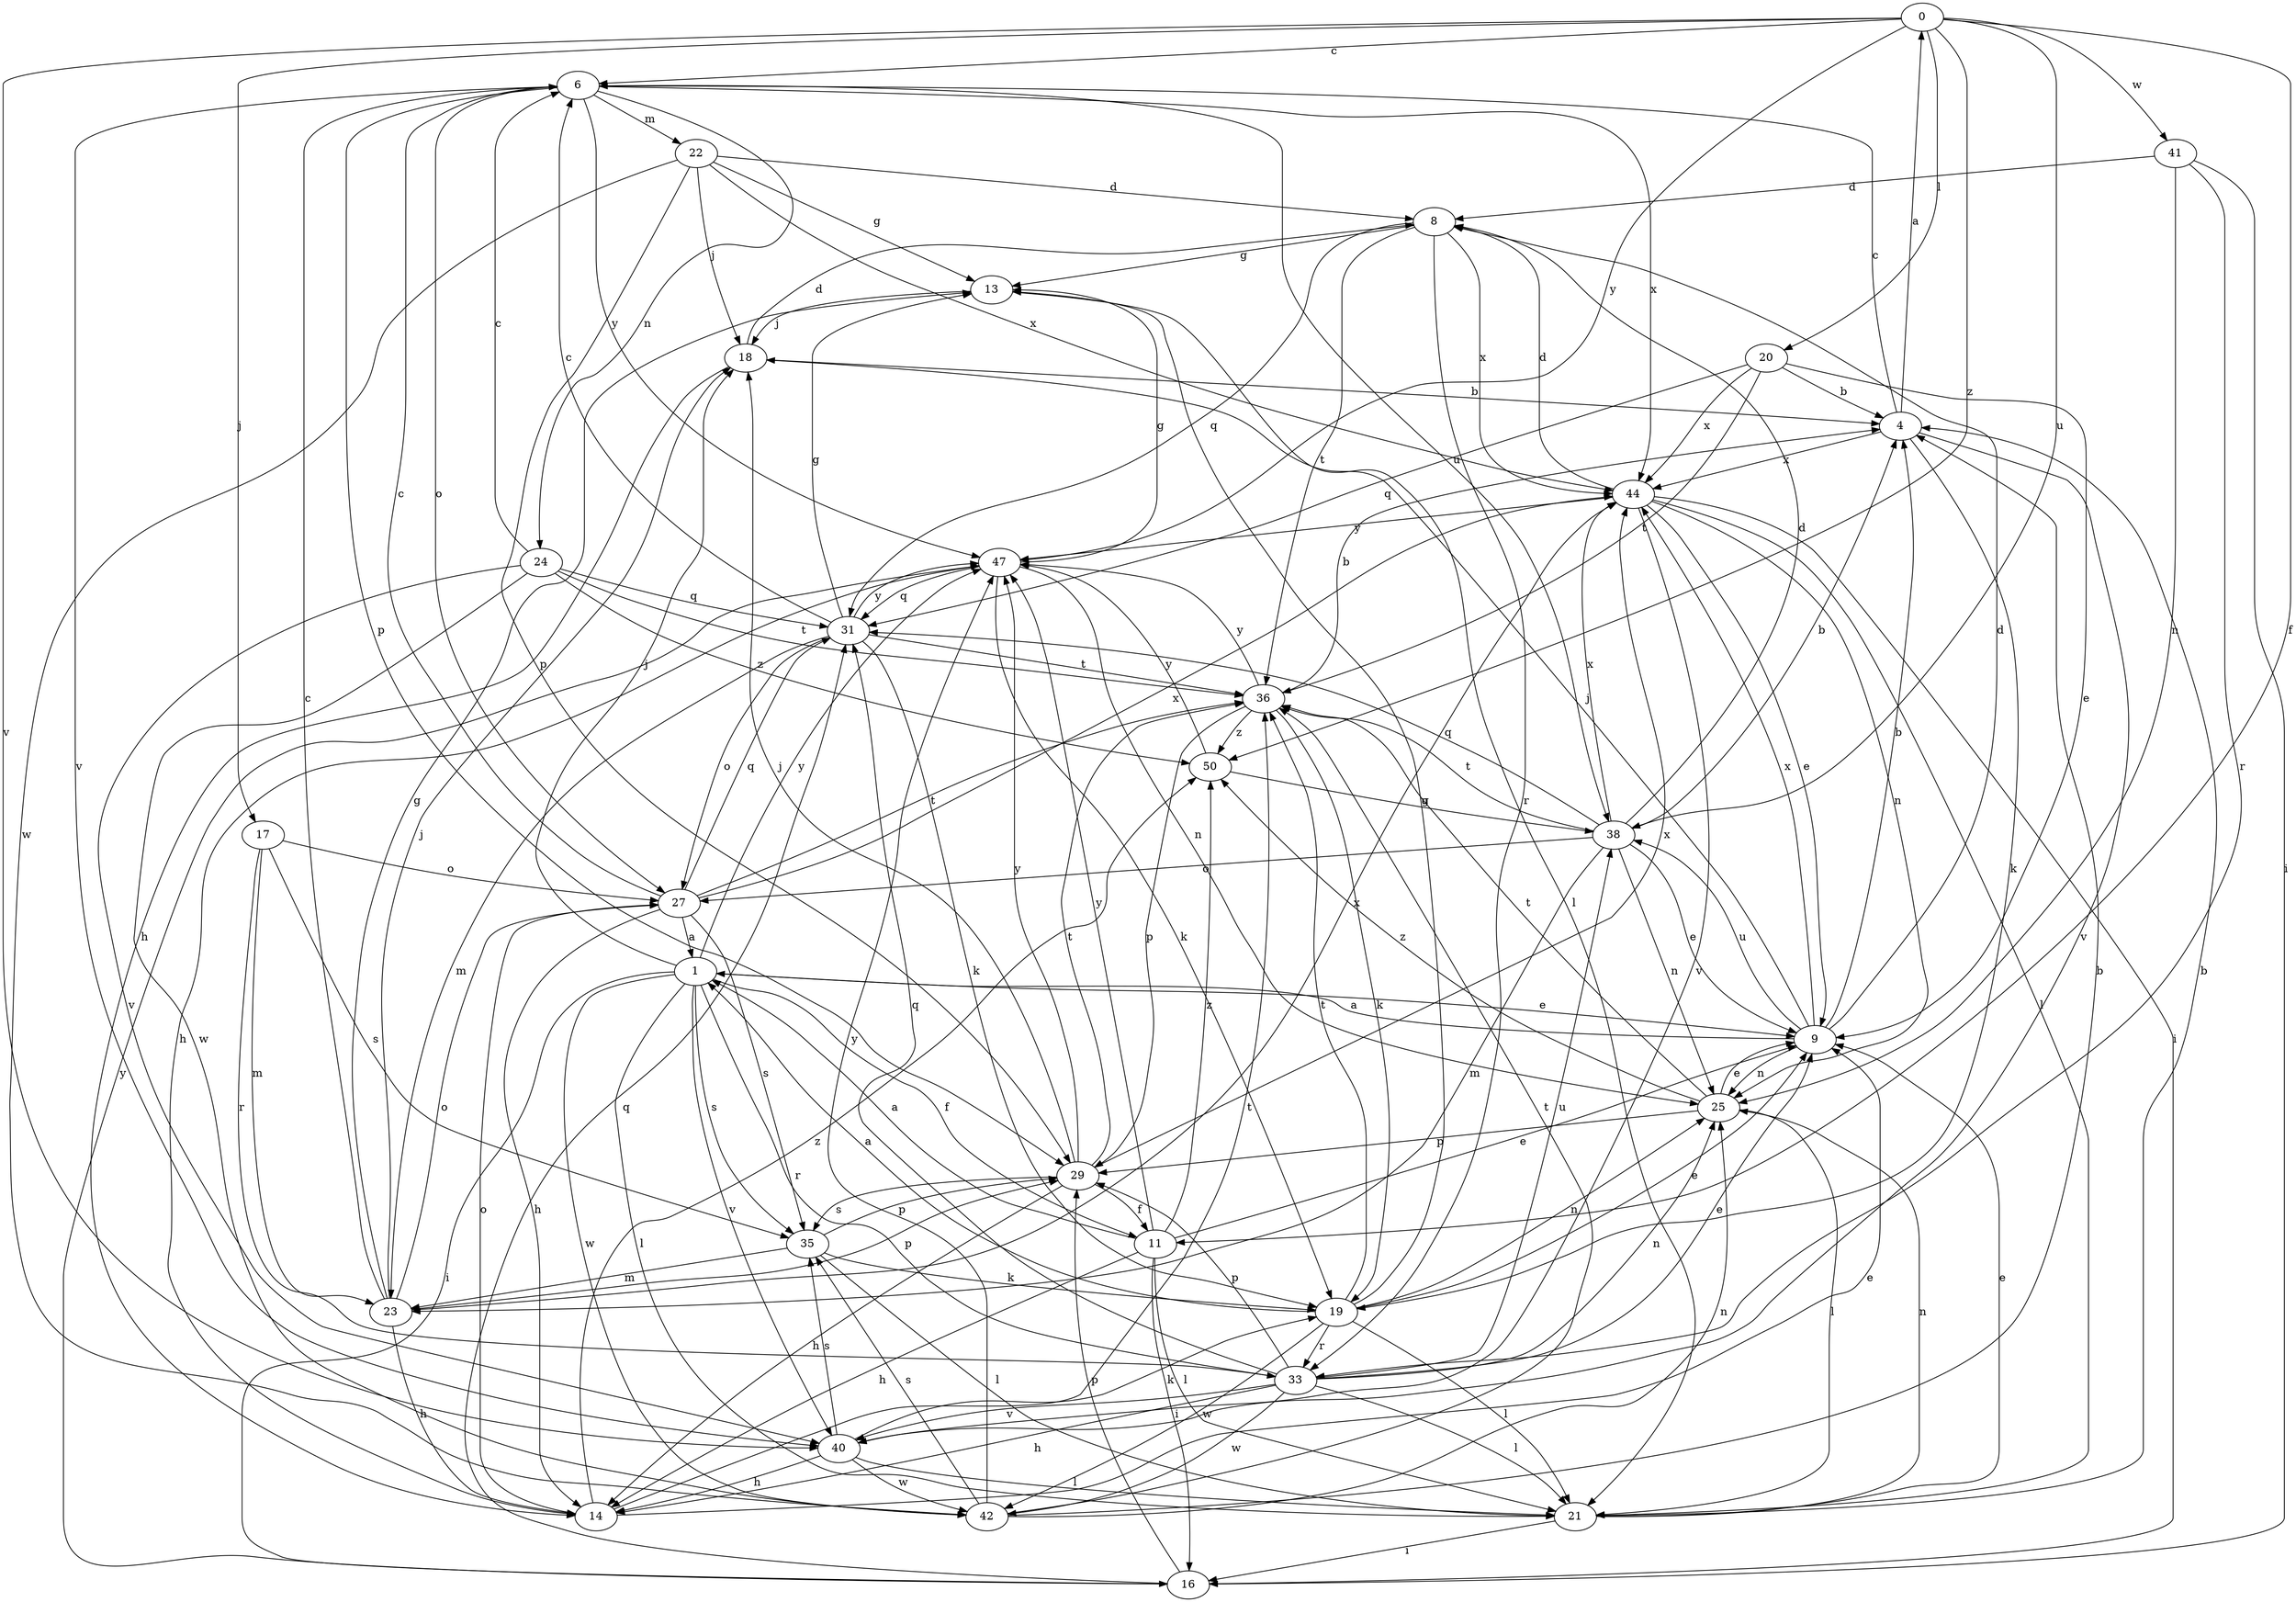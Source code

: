 strict digraph  {
0;
1;
4;
6;
8;
9;
11;
13;
14;
16;
17;
18;
19;
20;
21;
22;
23;
24;
25;
27;
29;
31;
33;
35;
36;
38;
40;
41;
42;
44;
47;
50;
0 -> 6  [label=c];
0 -> 11  [label=f];
0 -> 17  [label=j];
0 -> 20  [label=l];
0 -> 38  [label=u];
0 -> 40  [label=v];
0 -> 41  [label=w];
0 -> 47  [label=y];
0 -> 50  [label=z];
1 -> 9  [label=e];
1 -> 11  [label=f];
1 -> 16  [label=i];
1 -> 18  [label=j];
1 -> 21  [label=l];
1 -> 33  [label=r];
1 -> 35  [label=s];
1 -> 40  [label=v];
1 -> 42  [label=w];
1 -> 47  [label=y];
4 -> 0  [label=a];
4 -> 6  [label=c];
4 -> 19  [label=k];
4 -> 40  [label=v];
4 -> 44  [label=x];
6 -> 22  [label=m];
6 -> 24  [label=n];
6 -> 27  [label=o];
6 -> 29  [label=p];
6 -> 38  [label=u];
6 -> 40  [label=v];
6 -> 44  [label=x];
6 -> 47  [label=y];
8 -> 13  [label=g];
8 -> 31  [label=q];
8 -> 33  [label=r];
8 -> 36  [label=t];
8 -> 44  [label=x];
9 -> 1  [label=a];
9 -> 4  [label=b];
9 -> 8  [label=d];
9 -> 18  [label=j];
9 -> 25  [label=n];
9 -> 38  [label=u];
9 -> 44  [label=x];
11 -> 1  [label=a];
11 -> 9  [label=e];
11 -> 14  [label=h];
11 -> 16  [label=i];
11 -> 21  [label=l];
11 -> 47  [label=y];
11 -> 50  [label=z];
13 -> 18  [label=j];
13 -> 21  [label=l];
14 -> 9  [label=e];
14 -> 27  [label=o];
14 -> 36  [label=t];
14 -> 50  [label=z];
16 -> 29  [label=p];
16 -> 31  [label=q];
16 -> 47  [label=y];
17 -> 23  [label=m];
17 -> 27  [label=o];
17 -> 33  [label=r];
17 -> 35  [label=s];
18 -> 4  [label=b];
18 -> 8  [label=d];
18 -> 14  [label=h];
19 -> 1  [label=a];
19 -> 9  [label=e];
19 -> 13  [label=g];
19 -> 21  [label=l];
19 -> 25  [label=n];
19 -> 33  [label=r];
19 -> 36  [label=t];
19 -> 42  [label=w];
20 -> 4  [label=b];
20 -> 9  [label=e];
20 -> 31  [label=q];
20 -> 36  [label=t];
20 -> 44  [label=x];
21 -> 4  [label=b];
21 -> 9  [label=e];
21 -> 16  [label=i];
21 -> 25  [label=n];
22 -> 8  [label=d];
22 -> 13  [label=g];
22 -> 18  [label=j];
22 -> 29  [label=p];
22 -> 42  [label=w];
22 -> 44  [label=x];
23 -> 6  [label=c];
23 -> 13  [label=g];
23 -> 14  [label=h];
23 -> 18  [label=j];
23 -> 27  [label=o];
23 -> 29  [label=p];
23 -> 44  [label=x];
24 -> 6  [label=c];
24 -> 31  [label=q];
24 -> 36  [label=t];
24 -> 40  [label=v];
24 -> 42  [label=w];
24 -> 50  [label=z];
25 -> 9  [label=e];
25 -> 21  [label=l];
25 -> 29  [label=p];
25 -> 36  [label=t];
25 -> 50  [label=z];
27 -> 1  [label=a];
27 -> 6  [label=c];
27 -> 14  [label=h];
27 -> 31  [label=q];
27 -> 35  [label=s];
27 -> 36  [label=t];
27 -> 44  [label=x];
29 -> 11  [label=f];
29 -> 14  [label=h];
29 -> 18  [label=j];
29 -> 35  [label=s];
29 -> 36  [label=t];
29 -> 44  [label=x];
29 -> 47  [label=y];
31 -> 6  [label=c];
31 -> 13  [label=g];
31 -> 19  [label=k];
31 -> 23  [label=m];
31 -> 27  [label=o];
31 -> 36  [label=t];
31 -> 47  [label=y];
33 -> 9  [label=e];
33 -> 14  [label=h];
33 -> 21  [label=l];
33 -> 25  [label=n];
33 -> 29  [label=p];
33 -> 31  [label=q];
33 -> 38  [label=u];
33 -> 40  [label=v];
33 -> 42  [label=w];
35 -> 19  [label=k];
35 -> 21  [label=l];
35 -> 23  [label=m];
35 -> 29  [label=p];
36 -> 4  [label=b];
36 -> 19  [label=k];
36 -> 29  [label=p];
36 -> 47  [label=y];
36 -> 50  [label=z];
38 -> 4  [label=b];
38 -> 8  [label=d];
38 -> 9  [label=e];
38 -> 23  [label=m];
38 -> 25  [label=n];
38 -> 27  [label=o];
38 -> 31  [label=q];
38 -> 36  [label=t];
38 -> 44  [label=x];
40 -> 14  [label=h];
40 -> 19  [label=k];
40 -> 21  [label=l];
40 -> 35  [label=s];
40 -> 42  [label=w];
41 -> 8  [label=d];
41 -> 16  [label=i];
41 -> 25  [label=n];
41 -> 33  [label=r];
42 -> 4  [label=b];
42 -> 25  [label=n];
42 -> 35  [label=s];
42 -> 36  [label=t];
42 -> 47  [label=y];
44 -> 8  [label=d];
44 -> 9  [label=e];
44 -> 16  [label=i];
44 -> 21  [label=l];
44 -> 25  [label=n];
44 -> 40  [label=v];
44 -> 47  [label=y];
47 -> 13  [label=g];
47 -> 14  [label=h];
47 -> 19  [label=k];
47 -> 25  [label=n];
47 -> 31  [label=q];
50 -> 38  [label=u];
50 -> 47  [label=y];
}

